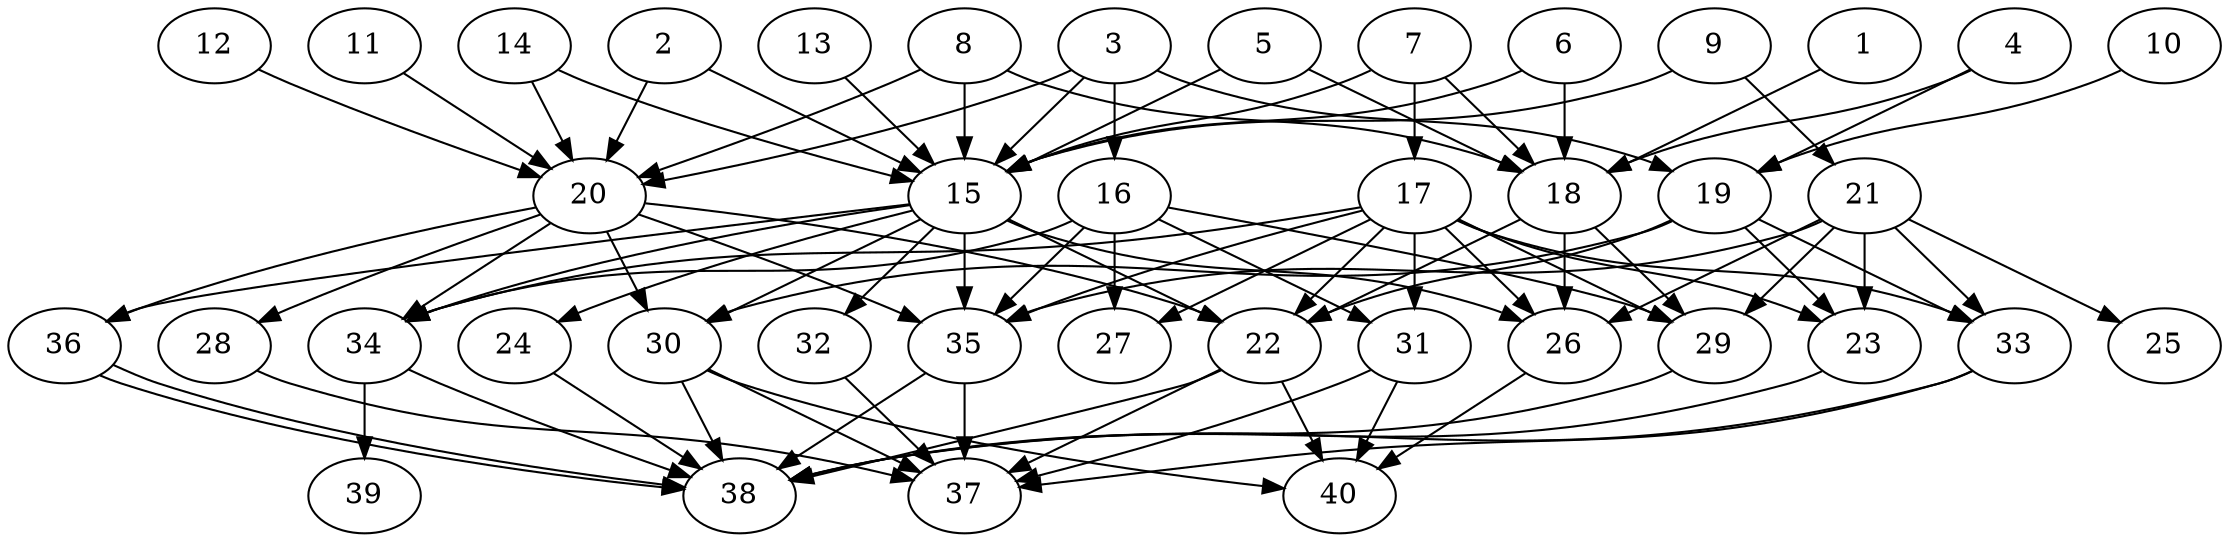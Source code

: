 // DAG (tier=3-complex, mode=data, n=40, ccr=0.543, fat=0.731, density=0.709, regular=0.337, jump=0.339, mindata=4194304, maxdata=33554432)
// DAG automatically generated by daggen at Sun Aug 24 16:33:35 2025
// /home/ermia/Project/Environments/daggen/bin/daggen --dot --ccr 0.543 --fat 0.731 --regular 0.337 --density 0.709 --jump 0.339 --mindata 4194304 --maxdata 33554432 -n 40 
digraph G {
  1 [size="1415698632279031040", alpha="0.18", expect_size="707849316139515520"]
  1 -> 18 [size ="1217642555768832"]
  2 [size="8236690234009611927552", alpha="0.09", expect_size="4118345117004805963776"]
  2 -> 15 [size ="3262810184220672"]
  2 -> 20 [size ="3262810184220672"]
  3 [size="26953370868696219648000", alpha="0.14", expect_size="13476685434348109824000"]
  3 -> 15 [size ="7191707988787200"]
  3 -> 16 [size ="7191707988787200"]
  3 -> 19 [size ="7191707988787200"]
  3 -> 20 [size ="7191707988787200"]
  4 [size="14840714267493808128", alpha="0.10", expect_size="7420357133746904064"]
  4 -> 18 [size ="7076730581811200"]
  4 -> 19 [size ="7076730581811200"]
  5 [size="900596731814099840", alpha="0.00", expect_size="450298365907049920"]
  5 -> 15 [size ="475388992028672"]
  5 -> 18 [size ="475388992028672"]
  6 [size="103630141299697385472", alpha="0.16", expect_size="51815070649848692736"]
  6 -> 15 [size ="176501085437952"]
  6 -> 18 [size ="176501085437952"]
  7 [size="13860305913063028031488", alpha="0.04", expect_size="6930152956531514015744"]
  7 -> 15 [size ="4616064453312512"]
  7 -> 17 [size ="4616064453312512"]
  7 -> 18 [size ="4616064453312512"]
  8 [size="2956701721023294464", alpha="0.16", expect_size="1478350860511647232"]
  8 -> 15 [size ="3167560392507392"]
  8 -> 18 [size ="3167560392507392"]
  8 -> 20 [size ="3167560392507392"]
  9 [size="170362776253392224", alpha="0.01", expect_size="85181388126696112"]
  9 -> 15 [size ="2838195221823488"]
  9 -> 21 [size ="2838195221823488"]
  10 [size="706087402431435505664", alpha="0.01", expect_size="353043701215717752832"]
  10 -> 19 [size ="634350026620928"]
  11 [size="137454897880643392", alpha="0.11", expect_size="68727448940321696"]
  11 -> 20 [size ="4605444450418688"]
  12 [size="76080144520553955328", alpha="0.02", expect_size="38040072260276977664"]
  12 -> 20 [size ="143638503882752"]
  13 [size="116681277368227069952", alpha="0.01", expect_size="58340638684113534976"]
  13 -> 15 [size ="191025247158272"]
  14 [size="6763312702725625479168", alpha="0.04", expect_size="3381656351362812739584"]
  14 -> 15 [size ="2861077566062592"]
  14 -> 20 [size ="2861077566062592"]
  15 [size="6090027236104650", alpha="0.11", expect_size="3045013618052325"]
  15 -> 22 [size ="180525536903168"]
  15 -> 24 [size ="180525536903168"]
  15 -> 26 [size ="180525536903168"]
  15 -> 30 [size ="180525536903168"]
  15 -> 32 [size ="180525536903168"]
  15 -> 34 [size ="180525536903168"]
  15 -> 35 [size ="180525536903168"]
  15 -> 36 [size ="180525536903168"]
  16 [size="13117112879857778294784", alpha="0.03", expect_size="6558556439928889147392"]
  16 -> 27 [size ="4449543848460288"]
  16 -> 29 [size ="4449543848460288"]
  16 -> 31 [size ="4449543848460288"]
  16 -> 34 [size ="4449543848460288"]
  16 -> 35 [size ="4449543848460288"]
  17 [size="2757343297991308476416", alpha="0.10", expect_size="1378671648995654238208"]
  17 -> 22 [size ="1573079050354688"]
  17 -> 23 [size ="1573079050354688"]
  17 -> 26 [size ="1573079050354688"]
  17 -> 27 [size ="1573079050354688"]
  17 -> 29 [size ="1573079050354688"]
  17 -> 31 [size ="1573079050354688"]
  17 -> 33 [size ="1573079050354688"]
  17 -> 34 [size ="1573079050354688"]
  17 -> 35 [size ="1573079050354688"]
  18 [size="133429440955158208", alpha="0.03", expect_size="66714720477579104"]
  18 -> 22 [size ="2814790065979392"]
  18 -> 26 [size ="2814790065979392"]
  18 -> 29 [size ="2814790065979392"]
  19 [size="9263357666760398", alpha="0.02", expect_size="4631678833380199"]
  19 -> 22 [size ="385952212058112"]
  19 -> 23 [size ="385952212058112"]
  19 -> 30 [size ="385952212058112"]
  19 -> 33 [size ="385952212058112"]
  20 [size="262005192133168352", alpha="0.15", expect_size="131002596066584176"]
  20 -> 22 [size ="5049247070158848"]
  20 -> 28 [size ="5049247070158848"]
  20 -> 30 [size ="5049247070158848"]
  20 -> 34 [size ="5049247070158848"]
  20 -> 35 [size ="5049247070158848"]
  20 -> 36 [size ="5049247070158848"]
  21 [size="2156904794693793280", alpha="0.17", expect_size="1078452397346896640"]
  21 -> 23 [size ="1624496352002048"]
  21 -> 25 [size ="1624496352002048"]
  21 -> 26 [size ="1624496352002048"]
  21 -> 29 [size ="1624496352002048"]
  21 -> 33 [size ="1624496352002048"]
  21 -> 35 [size ="1624496352002048"]
  22 [size="36601563894333912907776", alpha="0.00", expect_size="18300781947166956453888"]
  22 -> 37 [size ="8819075929079808"]
  22 -> 38 [size ="8819075929079808"]
  22 -> 40 [size ="8819075929079808"]
  23 [size="346634844681273344000", alpha="0.15", expect_size="173317422340636672000"]
  23 -> 38 [size ="394764537036800"]
  24 [size="372380986185267264", alpha="0.03", expect_size="186190493092633632"]
  24 -> 38 [size ="6215814587875328"]
  25 [size="3027425634221830", alpha="0.11", expect_size="1513712817110915"]
  26 [size="5583315621556705280", alpha="0.18", expect_size="2791657810778352640"]
  26 -> 40 [size ="6425346370961408"]
  27 [size="5442740959913755803648", alpha="0.03", expect_size="2721370479956877901824"]
  28 [size="16370159680878836", alpha="0.11", expect_size="8185079840439418"]
  28 -> 37 [size ="788795985231872"]
  29 [size="168318242231896512", alpha="0.11", expect_size="84159121115948256"]
  29 -> 38 [size ="3640422870024192"]
  30 [size="2133005831466641408", alpha="0.08", expect_size="1066502915733320704"]
  30 -> 37 [size ="1474948811980800"]
  30 -> 38 [size ="1474948811980800"]
  30 -> 40 [size ="1474948811980800"]
  31 [size="21405663611349630976000", alpha="0.12", expect_size="10702831805674815488000"]
  31 -> 37 [size ="6167499427020800"]
  31 -> 40 [size ="6167499427020800"]
  32 [size="232276300310142517248", alpha="0.02", expect_size="116138150155071258624"]
  32 -> 37 [size ="302291953385472"]
  33 [size="1089278042047730679808", alpha="0.01", expect_size="544639021023865339904"]
  33 -> 37 [size ="846933191032832"]
  33 -> 38 [size ="846933191032832"]
  34 [size="87703025893351936", alpha="0.00", expect_size="43851512946675968"]
  34 -> 38 [size ="3385373090643968"]
  34 -> 39 [size ="3385373090643968"]
  35 [size="324779504758660864", alpha="0.19", expect_size="162389752379330432"]
  35 -> 37 [size ="5270598947176448"]
  35 -> 38 [size ="5270598947176448"]
  36 [size="446797209878233600", alpha="0.15", expect_size="223398604939116800"]
  36 -> 38 [size ="742321754734592"]
  36 -> 38 [size ="742321754734592"]
  37 [size="319410678940102144", alpha="0.02", expect_size="159705339470051072"]
  38 [size="2945327588638902784", alpha="0.01", expect_size="1472663794319451392"]
  39 [size="208310191717515001856", alpha="0.03", expect_size="104155095858757500928"]
  40 [size="19182990021115156365312", alpha="0.20", expect_size="9591495010557578182656"]
}